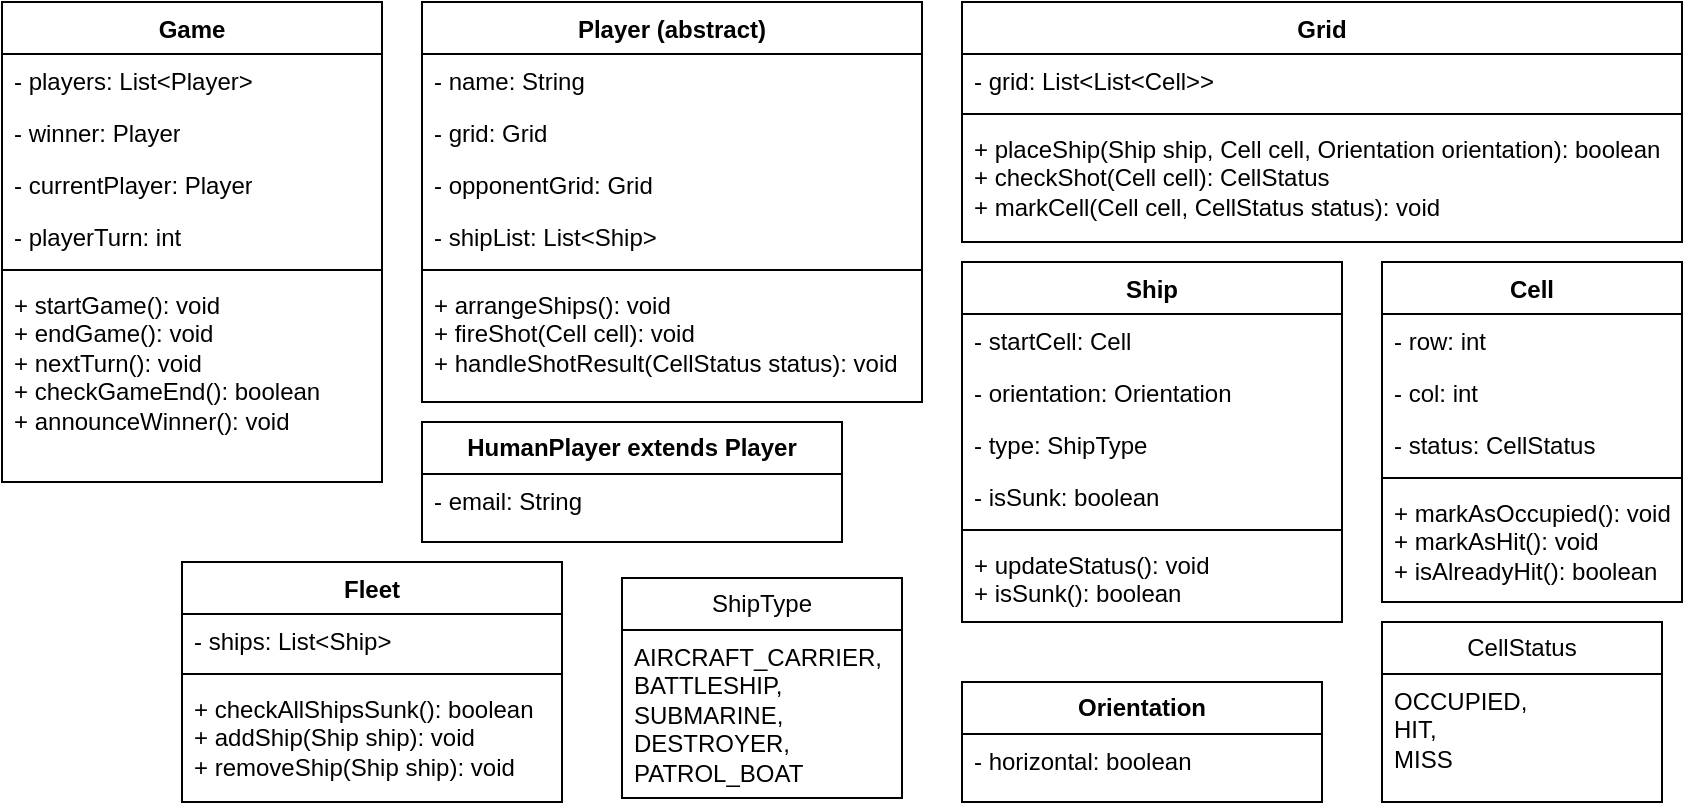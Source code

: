 <mxfile version="24.1.0" type="github">
  <diagram name="Page-1" id="1d2X0_wd4NPsI6ZP3d5k">
    <mxGraphModel dx="1272" dy="539" grid="1" gridSize="10" guides="1" tooltips="1" connect="1" arrows="1" fold="1" page="1" pageScale="1" pageWidth="850" pageHeight="1100" math="0" shadow="0">
      <root>
        <mxCell id="0" />
        <mxCell id="1" parent="0" />
        <mxCell id="0l86lAtkThGJZ2N1y4T1-1" value="Game" style="swimlane;fontStyle=1;align=center;verticalAlign=top;childLayout=stackLayout;horizontal=1;startSize=26;horizontalStack=0;resizeParent=1;resizeParentMax=0;resizeLast=0;collapsible=1;marginBottom=0;whiteSpace=wrap;html=1;" vertex="1" parent="1">
          <mxGeometry x="8" y="60" width="190" height="240" as="geometry" />
        </mxCell>
        <mxCell id="0l86lAtkThGJZ2N1y4T1-2" value="- players: List&amp;lt;Player&amp;gt;" style="text;strokeColor=none;fillColor=none;align=left;verticalAlign=top;spacingLeft=4;spacingRight=4;overflow=hidden;rotatable=0;points=[[0,0.5],[1,0.5]];portConstraint=eastwest;whiteSpace=wrap;html=1;" vertex="1" parent="0l86lAtkThGJZ2N1y4T1-1">
          <mxGeometry y="26" width="190" height="26" as="geometry" />
        </mxCell>
        <mxCell id="0l86lAtkThGJZ2N1y4T1-5" value="- winner: Player" style="text;strokeColor=none;fillColor=none;align=left;verticalAlign=top;spacingLeft=4;spacingRight=4;overflow=hidden;rotatable=0;points=[[0,0.5],[1,0.5]];portConstraint=eastwest;whiteSpace=wrap;html=1;" vertex="1" parent="0l86lAtkThGJZ2N1y4T1-1">
          <mxGeometry y="52" width="190" height="26" as="geometry" />
        </mxCell>
        <mxCell id="0l86lAtkThGJZ2N1y4T1-6" value="- currentPlayer: Player" style="text;strokeColor=none;fillColor=none;align=left;verticalAlign=top;spacingLeft=4;spacingRight=4;overflow=hidden;rotatable=0;points=[[0,0.5],[1,0.5]];portConstraint=eastwest;whiteSpace=wrap;html=1;" vertex="1" parent="0l86lAtkThGJZ2N1y4T1-1">
          <mxGeometry y="78" width="190" height="26" as="geometry" />
        </mxCell>
        <mxCell id="0l86lAtkThGJZ2N1y4T1-7" value="- playerTurn: int" style="text;strokeColor=none;fillColor=none;align=left;verticalAlign=top;spacingLeft=4;spacingRight=4;overflow=hidden;rotatable=0;points=[[0,0.5],[1,0.5]];portConstraint=eastwest;whiteSpace=wrap;html=1;" vertex="1" parent="0l86lAtkThGJZ2N1y4T1-1">
          <mxGeometry y="104" width="190" height="26" as="geometry" />
        </mxCell>
        <mxCell id="0l86lAtkThGJZ2N1y4T1-3" value="" style="line;strokeWidth=1;fillColor=none;align=left;verticalAlign=middle;spacingTop=-1;spacingLeft=3;spacingRight=3;rotatable=0;labelPosition=right;points=[];portConstraint=eastwest;strokeColor=inherit;" vertex="1" parent="0l86lAtkThGJZ2N1y4T1-1">
          <mxGeometry y="130" width="190" height="8" as="geometry" />
        </mxCell>
        <mxCell id="0l86lAtkThGJZ2N1y4T1-4" value="&lt;div&gt;&lt;span style=&quot;font-size: 12px;&quot;&gt;+ startGame(): void&lt;/span&gt;&lt;/div&gt;&lt;div&gt;&lt;span style=&quot;font-size: 12px;&quot;&gt;+ endGame(): void&lt;/span&gt;&lt;/div&gt;&lt;div&gt;&lt;span style=&quot;font-size: 12px;&quot;&gt;+ nextTurn(): void&lt;/span&gt;&lt;/div&gt;&lt;div&gt;&lt;span style=&quot;font-size: 12px;&quot;&gt;+ checkGameEnd(): boolean&lt;/span&gt;&lt;/div&gt;&lt;div&gt;&lt;span style=&quot;font-size: 12px;&quot;&gt;+ announceWinner(): void&lt;/span&gt;&lt;/div&gt;" style="text;strokeColor=none;fillColor=none;align=left;verticalAlign=top;spacingLeft=4;spacingRight=4;overflow=hidden;rotatable=0;points=[[0,0.5],[1,0.5]];portConstraint=eastwest;whiteSpace=wrap;html=1;" vertex="1" parent="0l86lAtkThGJZ2N1y4T1-1">
          <mxGeometry y="138" width="190" height="102" as="geometry" />
        </mxCell>
        <mxCell id="0l86lAtkThGJZ2N1y4T1-8" value="Grid" style="swimlane;fontStyle=1;align=center;verticalAlign=top;childLayout=stackLayout;horizontal=1;startSize=26;horizontalStack=0;resizeParent=1;resizeParentMax=0;resizeLast=0;collapsible=1;marginBottom=0;whiteSpace=wrap;html=1;" vertex="1" parent="1">
          <mxGeometry x="488" y="60" width="360" height="120" as="geometry" />
        </mxCell>
        <mxCell id="0l86lAtkThGJZ2N1y4T1-9" value="- grid: List&amp;lt;List&amp;lt;Cell&amp;gt;&amp;gt;" style="text;strokeColor=none;fillColor=none;align=left;verticalAlign=top;spacingLeft=4;spacingRight=4;overflow=hidden;rotatable=0;points=[[0,0.5],[1,0.5]];portConstraint=eastwest;whiteSpace=wrap;html=1;" vertex="1" parent="0l86lAtkThGJZ2N1y4T1-8">
          <mxGeometry y="26" width="360" height="26" as="geometry" />
        </mxCell>
        <mxCell id="0l86lAtkThGJZ2N1y4T1-13" value="" style="line;strokeWidth=1;fillColor=none;align=left;verticalAlign=middle;spacingTop=-1;spacingLeft=3;spacingRight=3;rotatable=0;labelPosition=right;points=[];portConstraint=eastwest;strokeColor=inherit;" vertex="1" parent="0l86lAtkThGJZ2N1y4T1-8">
          <mxGeometry y="52" width="360" height="8" as="geometry" />
        </mxCell>
        <mxCell id="0l86lAtkThGJZ2N1y4T1-14" value="&lt;div&gt;&lt;span style=&quot;font-size: 12px;&quot;&gt;+ placeShip(Ship ship, Cell cell, Orientation orientation): boolean&lt;/span&gt;&lt;/div&gt;&lt;div&gt;&lt;span style=&quot;font-size: 12px;&quot;&gt;+ checkShot(Cell cell): CellStatus&lt;/span&gt;&lt;/div&gt;&lt;div&gt;&lt;span style=&quot;font-size: 12px;&quot;&gt;+ markCell(Cell cell, CellStatus status): void&lt;/span&gt;&lt;/div&gt;" style="text;strokeColor=none;fillColor=none;align=left;verticalAlign=top;spacingLeft=4;spacingRight=4;overflow=hidden;rotatable=0;points=[[0,0.5],[1,0.5]];portConstraint=eastwest;whiteSpace=wrap;html=1;" vertex="1" parent="0l86lAtkThGJZ2N1y4T1-8">
          <mxGeometry y="60" width="360" height="60" as="geometry" />
        </mxCell>
        <mxCell id="0l86lAtkThGJZ2N1y4T1-15" value="Cell" style="swimlane;fontStyle=1;align=center;verticalAlign=top;childLayout=stackLayout;horizontal=1;startSize=26;horizontalStack=0;resizeParent=1;resizeParentMax=0;resizeLast=0;collapsible=1;marginBottom=0;whiteSpace=wrap;html=1;" vertex="1" parent="1">
          <mxGeometry x="698" y="190" width="150" height="170" as="geometry" />
        </mxCell>
        <mxCell id="0l86lAtkThGJZ2N1y4T1-16" value="- row: int" style="text;strokeColor=none;fillColor=none;align=left;verticalAlign=top;spacingLeft=4;spacingRight=4;overflow=hidden;rotatable=0;points=[[0,0.5],[1,0.5]];portConstraint=eastwest;whiteSpace=wrap;html=1;" vertex="1" parent="0l86lAtkThGJZ2N1y4T1-15">
          <mxGeometry y="26" width="150" height="26" as="geometry" />
        </mxCell>
        <mxCell id="0l86lAtkThGJZ2N1y4T1-17" value="- col: int" style="text;strokeColor=none;fillColor=none;align=left;verticalAlign=top;spacingLeft=4;spacingRight=4;overflow=hidden;rotatable=0;points=[[0,0.5],[1,0.5]];portConstraint=eastwest;whiteSpace=wrap;html=1;" vertex="1" parent="0l86lAtkThGJZ2N1y4T1-15">
          <mxGeometry y="52" width="150" height="26" as="geometry" />
        </mxCell>
        <mxCell id="0l86lAtkThGJZ2N1y4T1-18" value="- status: CellStatus" style="text;strokeColor=none;fillColor=none;align=left;verticalAlign=top;spacingLeft=4;spacingRight=4;overflow=hidden;rotatable=0;points=[[0,0.5],[1,0.5]];portConstraint=eastwest;whiteSpace=wrap;html=1;" vertex="1" parent="0l86lAtkThGJZ2N1y4T1-15">
          <mxGeometry y="78" width="150" height="26" as="geometry" />
        </mxCell>
        <mxCell id="0l86lAtkThGJZ2N1y4T1-20" value="" style="line;strokeWidth=1;fillColor=none;align=left;verticalAlign=middle;spacingTop=-1;spacingLeft=3;spacingRight=3;rotatable=0;labelPosition=right;points=[];portConstraint=eastwest;strokeColor=inherit;" vertex="1" parent="0l86lAtkThGJZ2N1y4T1-15">
          <mxGeometry y="104" width="150" height="8" as="geometry" />
        </mxCell>
        <mxCell id="0l86lAtkThGJZ2N1y4T1-21" value="&lt;div&gt;&lt;span style=&quot;font-size: 12px;&quot;&gt;+ markAsOccupied(): void&lt;/span&gt;&lt;/div&gt;&lt;div&gt;&lt;span style=&quot;font-size: 12px;&quot;&gt;+ markAsHit(): void&lt;/span&gt;&lt;/div&gt;&lt;div&gt;&lt;span style=&quot;font-size: 12px;&quot;&gt;+ isAlreadyHit(): boolean&lt;/span&gt;&lt;/div&gt;" style="text;strokeColor=none;fillColor=none;align=left;verticalAlign=top;spacingLeft=4;spacingRight=4;overflow=hidden;rotatable=0;points=[[0,0.5],[1,0.5]];portConstraint=eastwest;whiteSpace=wrap;html=1;" vertex="1" parent="0l86lAtkThGJZ2N1y4T1-15">
          <mxGeometry y="112" width="150" height="58" as="geometry" />
        </mxCell>
        <mxCell id="0l86lAtkThGJZ2N1y4T1-22" value="CellStatus" style="swimlane;fontStyle=0;childLayout=stackLayout;horizontal=1;startSize=26;fillColor=none;horizontalStack=0;resizeParent=1;resizeParentMax=0;resizeLast=0;collapsible=1;marginBottom=0;whiteSpace=wrap;html=1;" vertex="1" parent="1">
          <mxGeometry x="698" y="370" width="140" height="90" as="geometry" />
        </mxCell>
        <mxCell id="0l86lAtkThGJZ2N1y4T1-23" value="OCCUPIED,&amp;nbsp;&lt;div&gt;HIT,&amp;nbsp;&lt;/div&gt;&lt;div&gt;MISS&lt;/div&gt;" style="text;strokeColor=none;fillColor=none;align=left;verticalAlign=top;spacingLeft=4;spacingRight=4;overflow=hidden;rotatable=0;points=[[0,0.5],[1,0.5]];portConstraint=eastwest;whiteSpace=wrap;html=1;" vertex="1" parent="0l86lAtkThGJZ2N1y4T1-22">
          <mxGeometry y="26" width="140" height="64" as="geometry" />
        </mxCell>
        <mxCell id="0l86lAtkThGJZ2N1y4T1-28" value="Player (abstract)" style="swimlane;fontStyle=1;align=center;verticalAlign=top;childLayout=stackLayout;horizontal=1;startSize=26;horizontalStack=0;resizeParent=1;resizeParentMax=0;resizeLast=0;collapsible=1;marginBottom=0;whiteSpace=wrap;html=1;" vertex="1" parent="1">
          <mxGeometry x="218" y="60" width="250" height="200" as="geometry" />
        </mxCell>
        <mxCell id="0l86lAtkThGJZ2N1y4T1-29" value="- name: String" style="text;strokeColor=none;fillColor=none;align=left;verticalAlign=top;spacingLeft=4;spacingRight=4;overflow=hidden;rotatable=0;points=[[0,0.5],[1,0.5]];portConstraint=eastwest;whiteSpace=wrap;html=1;" vertex="1" parent="0l86lAtkThGJZ2N1y4T1-28">
          <mxGeometry y="26" width="250" height="26" as="geometry" />
        </mxCell>
        <mxCell id="0l86lAtkThGJZ2N1y4T1-31" value="- grid: Grid" style="text;strokeColor=none;fillColor=none;align=left;verticalAlign=top;spacingLeft=4;spacingRight=4;overflow=hidden;rotatable=0;points=[[0,0.5],[1,0.5]];portConstraint=eastwest;whiteSpace=wrap;html=1;" vertex="1" parent="0l86lAtkThGJZ2N1y4T1-28">
          <mxGeometry y="52" width="250" height="26" as="geometry" />
        </mxCell>
        <mxCell id="0l86lAtkThGJZ2N1y4T1-32" value="- opponentGrid: Grid" style="text;strokeColor=none;fillColor=none;align=left;verticalAlign=top;spacingLeft=4;spacingRight=4;overflow=hidden;rotatable=0;points=[[0,0.5],[1,0.5]];portConstraint=eastwest;whiteSpace=wrap;html=1;" vertex="1" parent="0l86lAtkThGJZ2N1y4T1-28">
          <mxGeometry y="78" width="250" height="26" as="geometry" />
        </mxCell>
        <mxCell id="0l86lAtkThGJZ2N1y4T1-30" value="- shipList: List&amp;lt;Ship&amp;gt;" style="text;strokeColor=none;fillColor=none;align=left;verticalAlign=top;spacingLeft=4;spacingRight=4;overflow=hidden;rotatable=0;points=[[0,0.5],[1,0.5]];portConstraint=eastwest;whiteSpace=wrap;html=1;" vertex="1" parent="0l86lAtkThGJZ2N1y4T1-28">
          <mxGeometry y="104" width="250" height="26" as="geometry" />
        </mxCell>
        <mxCell id="0l86lAtkThGJZ2N1y4T1-33" value="" style="line;strokeWidth=1;fillColor=none;align=left;verticalAlign=middle;spacingTop=-1;spacingLeft=3;spacingRight=3;rotatable=0;labelPosition=right;points=[];portConstraint=eastwest;strokeColor=inherit;" vertex="1" parent="0l86lAtkThGJZ2N1y4T1-28">
          <mxGeometry y="130" width="250" height="8" as="geometry" />
        </mxCell>
        <mxCell id="0l86lAtkThGJZ2N1y4T1-34" value="&lt;div&gt;&lt;span style=&quot;font-size: 12px;&quot;&gt;+ arrangeShips(): void&lt;/span&gt;&lt;/div&gt;&lt;div&gt;&lt;span style=&quot;font-size: 12px;&quot;&gt;+ fireShot(Cell cell): void&lt;/span&gt;&lt;/div&gt;&lt;div&gt;&lt;span style=&quot;font-size: 12px;&quot;&gt;+ handleShotResult(CellStatus status): void&lt;/span&gt;&lt;/div&gt;" style="text;strokeColor=none;fillColor=none;align=left;verticalAlign=top;spacingLeft=4;spacingRight=4;overflow=hidden;rotatable=0;points=[[0,0.5],[1,0.5]];portConstraint=eastwest;whiteSpace=wrap;html=1;" vertex="1" parent="0l86lAtkThGJZ2N1y4T1-28">
          <mxGeometry y="138" width="250" height="62" as="geometry" />
        </mxCell>
        <mxCell id="0l86lAtkThGJZ2N1y4T1-35" value="&lt;b&gt;HumanPlayer extends Player&lt;/b&gt;" style="swimlane;fontStyle=0;childLayout=stackLayout;horizontal=1;startSize=26;fillColor=none;horizontalStack=0;resizeParent=1;resizeParentMax=0;resizeLast=0;collapsible=1;marginBottom=0;whiteSpace=wrap;html=1;" vertex="1" parent="1">
          <mxGeometry x="218" y="270" width="210" height="60" as="geometry" />
        </mxCell>
        <mxCell id="0l86lAtkThGJZ2N1y4T1-36" value="&lt;span style=&quot;font-size: 12px;&quot;&gt;- email: String&lt;/span&gt;" style="text;strokeColor=none;fillColor=none;align=left;verticalAlign=top;spacingLeft=4;spacingRight=4;overflow=hidden;rotatable=0;points=[[0,0.5],[1,0.5]];portConstraint=eastwest;whiteSpace=wrap;html=1;" vertex="1" parent="0l86lAtkThGJZ2N1y4T1-35">
          <mxGeometry y="26" width="210" height="34" as="geometry" />
        </mxCell>
        <mxCell id="0l86lAtkThGJZ2N1y4T1-37" value="&lt;span style=&quot;font-size: 12px;&quot;&gt;&lt;b&gt;Orientation&lt;/b&gt;&lt;/span&gt;" style="swimlane;fontStyle=0;childLayout=stackLayout;horizontal=1;startSize=26;fillColor=none;horizontalStack=0;resizeParent=1;resizeParentMax=0;resizeLast=0;collapsible=1;marginBottom=0;whiteSpace=wrap;html=1;" vertex="1" parent="1">
          <mxGeometry x="488" y="400" width="180" height="60" as="geometry" />
        </mxCell>
        <mxCell id="0l86lAtkThGJZ2N1y4T1-38" value="&lt;span style=&quot;font-size: 12px;&quot;&gt;- horizontal: boolean&lt;/span&gt;" style="text;strokeColor=none;fillColor=none;align=left;verticalAlign=top;spacingLeft=4;spacingRight=4;overflow=hidden;rotatable=0;points=[[0,0.5],[1,0.5]];portConstraint=eastwest;whiteSpace=wrap;html=1;" vertex="1" parent="0l86lAtkThGJZ2N1y4T1-37">
          <mxGeometry y="26" width="180" height="34" as="geometry" />
        </mxCell>
        <mxCell id="0l86lAtkThGJZ2N1y4T1-39" value="Ship" style="swimlane;fontStyle=1;align=center;verticalAlign=top;childLayout=stackLayout;horizontal=1;startSize=26;horizontalStack=0;resizeParent=1;resizeParentMax=0;resizeLast=0;collapsible=1;marginBottom=0;whiteSpace=wrap;html=1;" vertex="1" parent="1">
          <mxGeometry x="488" y="190" width="190" height="180" as="geometry" />
        </mxCell>
        <mxCell id="0l86lAtkThGJZ2N1y4T1-40" value="- startCell: Cell" style="text;strokeColor=none;fillColor=none;align=left;verticalAlign=top;spacingLeft=4;spacingRight=4;overflow=hidden;rotatable=0;points=[[0,0.5],[1,0.5]];portConstraint=eastwest;whiteSpace=wrap;html=1;" vertex="1" parent="0l86lAtkThGJZ2N1y4T1-39">
          <mxGeometry y="26" width="190" height="26" as="geometry" />
        </mxCell>
        <mxCell id="0l86lAtkThGJZ2N1y4T1-41" value="- orientation: Orientation" style="text;strokeColor=none;fillColor=none;align=left;verticalAlign=top;spacingLeft=4;spacingRight=4;overflow=hidden;rotatable=0;points=[[0,0.5],[1,0.5]];portConstraint=eastwest;whiteSpace=wrap;html=1;" vertex="1" parent="0l86lAtkThGJZ2N1y4T1-39">
          <mxGeometry y="52" width="190" height="26" as="geometry" />
        </mxCell>
        <mxCell id="0l86lAtkThGJZ2N1y4T1-42" value="- type: ShipType" style="text;strokeColor=none;fillColor=none;align=left;verticalAlign=top;spacingLeft=4;spacingRight=4;overflow=hidden;rotatable=0;points=[[0,0.5],[1,0.5]];portConstraint=eastwest;whiteSpace=wrap;html=1;" vertex="1" parent="0l86lAtkThGJZ2N1y4T1-39">
          <mxGeometry y="78" width="190" height="26" as="geometry" />
        </mxCell>
        <mxCell id="0l86lAtkThGJZ2N1y4T1-43" value="- isSunk: boolean" style="text;strokeColor=none;fillColor=none;align=left;verticalAlign=top;spacingLeft=4;spacingRight=4;overflow=hidden;rotatable=0;points=[[0,0.5],[1,0.5]];portConstraint=eastwest;whiteSpace=wrap;html=1;" vertex="1" parent="0l86lAtkThGJZ2N1y4T1-39">
          <mxGeometry y="104" width="190" height="26" as="geometry" />
        </mxCell>
        <mxCell id="0l86lAtkThGJZ2N1y4T1-44" value="" style="line;strokeWidth=1;fillColor=none;align=left;verticalAlign=middle;spacingTop=-1;spacingLeft=3;spacingRight=3;rotatable=0;labelPosition=right;points=[];portConstraint=eastwest;strokeColor=inherit;" vertex="1" parent="0l86lAtkThGJZ2N1y4T1-39">
          <mxGeometry y="130" width="190" height="8" as="geometry" />
        </mxCell>
        <mxCell id="0l86lAtkThGJZ2N1y4T1-45" value="&lt;div&gt;&lt;span style=&quot;font-size: 12px;&quot;&gt;+ updateStatus(): void&lt;/span&gt;&lt;/div&gt;&lt;div&gt;&lt;span style=&quot;font-size: 12px;&quot;&gt;+ isSunk(): boolean&lt;/span&gt;&lt;/div&gt;" style="text;strokeColor=none;fillColor=none;align=left;verticalAlign=top;spacingLeft=4;spacingRight=4;overflow=hidden;rotatable=0;points=[[0,0.5],[1,0.5]];portConstraint=eastwest;whiteSpace=wrap;html=1;" vertex="1" parent="0l86lAtkThGJZ2N1y4T1-39">
          <mxGeometry y="138" width="190" height="42" as="geometry" />
        </mxCell>
        <mxCell id="0l86lAtkThGJZ2N1y4T1-46" value="Fleet" style="swimlane;fontStyle=1;align=center;verticalAlign=top;childLayout=stackLayout;horizontal=1;startSize=26;horizontalStack=0;resizeParent=1;resizeParentMax=0;resizeLast=0;collapsible=1;marginBottom=0;whiteSpace=wrap;html=1;" vertex="1" parent="1">
          <mxGeometry x="98" y="340" width="190" height="120" as="geometry" />
        </mxCell>
        <mxCell id="0l86lAtkThGJZ2N1y4T1-47" value="- ships: List&amp;lt;Ship&amp;gt;" style="text;strokeColor=none;fillColor=none;align=left;verticalAlign=top;spacingLeft=4;spacingRight=4;overflow=hidden;rotatable=0;points=[[0,0.5],[1,0.5]];portConstraint=eastwest;whiteSpace=wrap;html=1;" vertex="1" parent="0l86lAtkThGJZ2N1y4T1-46">
          <mxGeometry y="26" width="190" height="26" as="geometry" />
        </mxCell>
        <mxCell id="0l86lAtkThGJZ2N1y4T1-51" value="" style="line;strokeWidth=1;fillColor=none;align=left;verticalAlign=middle;spacingTop=-1;spacingLeft=3;spacingRight=3;rotatable=0;labelPosition=right;points=[];portConstraint=eastwest;strokeColor=inherit;" vertex="1" parent="0l86lAtkThGJZ2N1y4T1-46">
          <mxGeometry y="52" width="190" height="8" as="geometry" />
        </mxCell>
        <mxCell id="0l86lAtkThGJZ2N1y4T1-52" value="&lt;div&gt;&lt;span style=&quot;font-size: 12px;&quot;&gt;+ checkAllShipsSunk(): boolean&lt;/span&gt;&lt;/div&gt;&lt;div&gt;&lt;span style=&quot;font-size: 12px;&quot;&gt;+ addShip(Ship ship): void&lt;/span&gt;&lt;/div&gt;&lt;div&gt;&lt;span style=&quot;font-size: 12px;&quot;&gt;+ removeShip(Ship ship): void&lt;/span&gt;&lt;/div&gt;" style="text;strokeColor=none;fillColor=none;align=left;verticalAlign=top;spacingLeft=4;spacingRight=4;overflow=hidden;rotatable=0;points=[[0,0.5],[1,0.5]];portConstraint=eastwest;whiteSpace=wrap;html=1;" vertex="1" parent="0l86lAtkThGJZ2N1y4T1-46">
          <mxGeometry y="60" width="190" height="60" as="geometry" />
        </mxCell>
        <mxCell id="0l86lAtkThGJZ2N1y4T1-53" value="ShipType" style="swimlane;fontStyle=0;childLayout=stackLayout;horizontal=1;startSize=26;fillColor=none;horizontalStack=0;resizeParent=1;resizeParentMax=0;resizeLast=0;collapsible=1;marginBottom=0;whiteSpace=wrap;html=1;" vertex="1" parent="1">
          <mxGeometry x="318" y="348" width="140" height="110" as="geometry" />
        </mxCell>
        <mxCell id="0l86lAtkThGJZ2N1y4T1-54" value="&lt;div&gt;&lt;span style=&quot;font-size: 12px;&quot;&gt;AIRCRAFT_CARRIER,&amp;nbsp;&lt;/span&gt;&lt;/div&gt;&lt;div&gt;&lt;span style=&quot;font-size: 12px;&quot;&gt;BATTLESHIP,&lt;/span&gt;&lt;/div&gt;&lt;div&gt;&lt;span style=&quot;font-size: 12px;&quot;&gt;SUBMARINE,&amp;nbsp;&lt;/span&gt;&lt;/div&gt;&lt;div&gt;&lt;span style=&quot;font-size: 12px;&quot;&gt;DESTROYER,&amp;nbsp;&lt;/span&gt;&lt;/div&gt;&lt;div&gt;&lt;span style=&quot;font-size: 12px;&quot;&gt;PATROL_BOAT&lt;/span&gt;&lt;/div&gt;" style="text;strokeColor=none;fillColor=none;align=left;verticalAlign=top;spacingLeft=4;spacingRight=4;overflow=hidden;rotatable=0;points=[[0,0.5],[1,0.5]];portConstraint=eastwest;whiteSpace=wrap;html=1;" vertex="1" parent="0l86lAtkThGJZ2N1y4T1-53">
          <mxGeometry y="26" width="140" height="84" as="geometry" />
        </mxCell>
      </root>
    </mxGraphModel>
  </diagram>
</mxfile>
